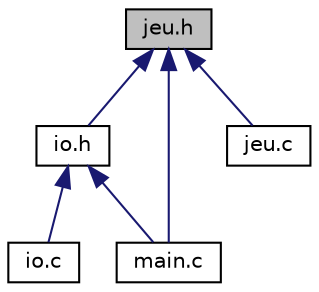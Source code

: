 digraph "jeu.h"
{
  edge [fontname="Helvetica",fontsize="10",labelfontname="Helvetica",labelfontsize="10"];
  node [fontname="Helvetica",fontsize="10",shape=record];
  Node5 [label="jeu.h",height=0.2,width=0.4,color="black", fillcolor="grey75", style="filled", fontcolor="black"];
  Node5 -> Node6 [dir="back",color="midnightblue",fontsize="10",style="solid",fontname="Helvetica"];
  Node6 [label="io.h",height=0.2,width=0.4,color="black", fillcolor="white", style="filled",URL="$io_8h.html",tooltip="Fichier entête du code source io.c. "];
  Node6 -> Node7 [dir="back",color="midnightblue",fontsize="10",style="solid",fontname="Helvetica"];
  Node7 [label="io.c",height=0.2,width=0.4,color="black", fillcolor="white", style="filled",URL="$io_8c.html"];
  Node6 -> Node8 [dir="back",color="midnightblue",fontsize="10",style="solid",fontname="Helvetica"];
  Node8 [label="main.c",height=0.2,width=0.4,color="black", fillcolor="white", style="filled",URL="$main_8c.html"];
  Node5 -> Node9 [dir="back",color="midnightblue",fontsize="10",style="solid",fontname="Helvetica"];
  Node9 [label="jeu.c",height=0.2,width=0.4,color="black", fillcolor="white", style="filled",URL="$jeu_8c.html"];
  Node5 -> Node8 [dir="back",color="midnightblue",fontsize="10",style="solid",fontname="Helvetica"];
}
